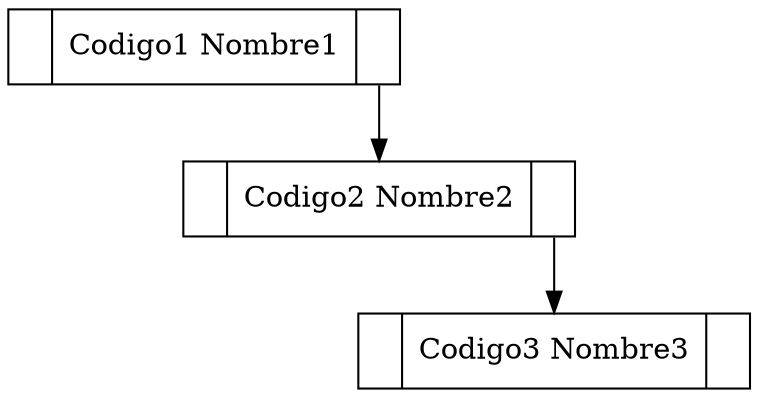 digraph structs { 
 node [shape=record];
Codigo1 [shape=record,label = "<f0> |<f1> Codigo1 Nombre1|<f2>"];
Codigo1:f2 -> Codigo2:f1;
Codigo2 [shape=record,label = "<f0> |<f1> Codigo2 Nombre2|<f2>"];
Codigo2:f2 -> Codigo3:f1;
Codigo3 [shape=record,label = "<f0> |<f1> Codigo3 Nombre3|<f2>"];
}